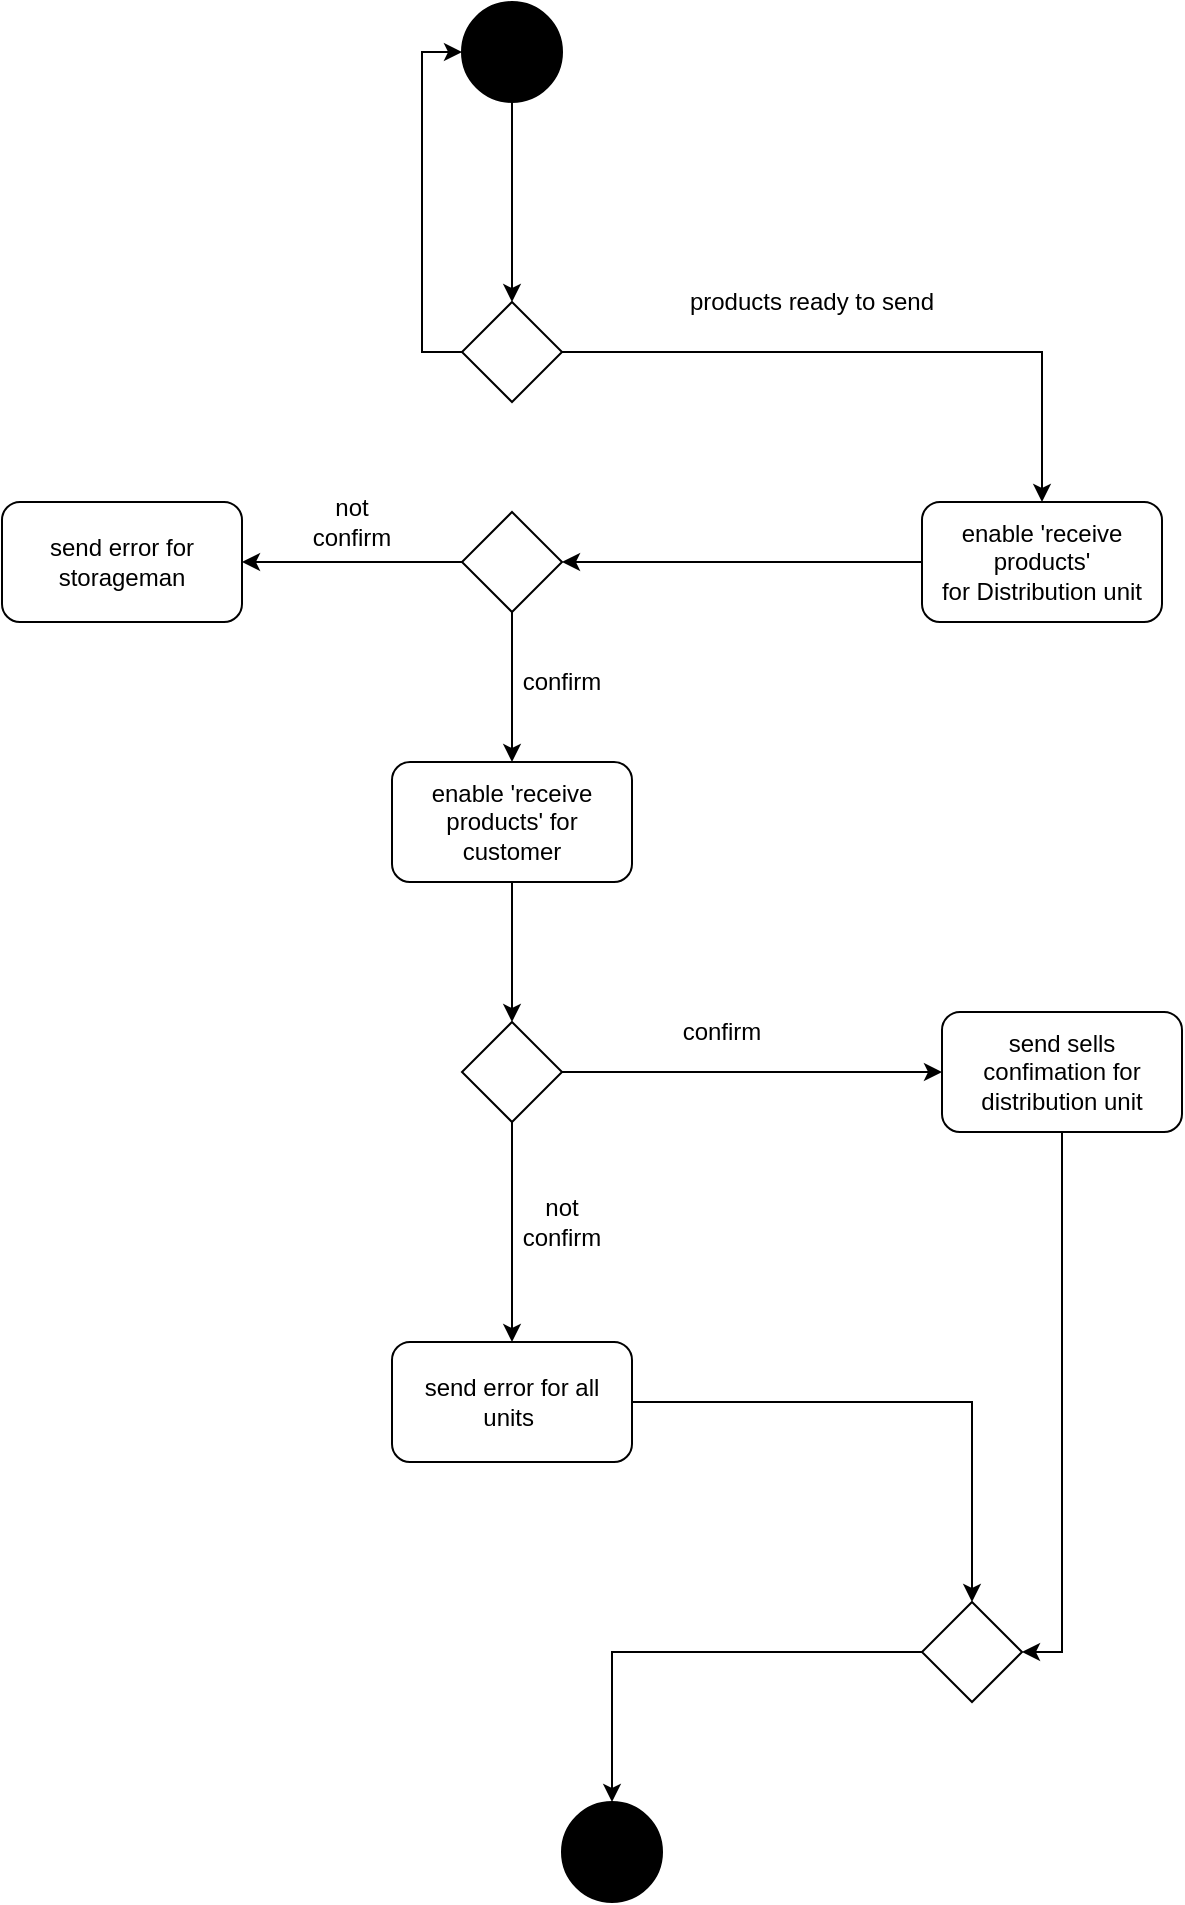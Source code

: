 <mxfile version="13.1.11" type="device"><diagram id="K0VqDfxztz06C288AmV7" name="Page-1"><mxGraphModel dx="1038" dy="531" grid="1" gridSize="10" guides="1" tooltips="1" connect="1" arrows="1" fold="1" page="1" pageScale="1" pageWidth="850" pageHeight="1100" math="0" shadow="0"><root><mxCell id="0"/><mxCell id="1" parent="0"/><mxCell id="dvjXDVpP_qtG-4qIvFN_-6" style="edgeStyle=orthogonalEdgeStyle;rounded=0;orthogonalLoop=1;jettySize=auto;html=1;entryX=0.5;entryY=0;entryDx=0;entryDy=0;" parent="1" source="dvjXDVpP_qtG-4qIvFN_-1" target="dvjXDVpP_qtG-4qIvFN_-2" edge="1"><mxGeometry relative="1" as="geometry"/></mxCell><mxCell id="dvjXDVpP_qtG-4qIvFN_-1" value="" style="ellipse;whiteSpace=wrap;html=1;aspect=fixed;fillColor=#000000;" parent="1" vertex="1"><mxGeometry x="390" y="20" width="50" height="50" as="geometry"/></mxCell><mxCell id="dvjXDVpP_qtG-4qIvFN_-10" style="edgeStyle=orthogonalEdgeStyle;rounded=0;orthogonalLoop=1;jettySize=auto;html=1;entryX=0.5;entryY=0;entryDx=0;entryDy=0;" parent="1" source="dvjXDVpP_qtG-4qIvFN_-2" target="dvjXDVpP_qtG-4qIvFN_-7" edge="1"><mxGeometry relative="1" as="geometry"/></mxCell><mxCell id="dvjXDVpP_qtG-4qIvFN_-12" style="edgeStyle=orthogonalEdgeStyle;rounded=0;orthogonalLoop=1;jettySize=auto;html=1;entryX=0;entryY=0.5;entryDx=0;entryDy=0;" parent="1" source="dvjXDVpP_qtG-4qIvFN_-2" target="dvjXDVpP_qtG-4qIvFN_-1" edge="1"><mxGeometry relative="1" as="geometry"><Array as="points"><mxPoint x="370" y="195"/><mxPoint x="370" y="45"/></Array></mxGeometry></mxCell><mxCell id="dvjXDVpP_qtG-4qIvFN_-2" value="" style="rhombus;whiteSpace=wrap;html=1;fillColor=#FFFFFF;" parent="1" vertex="1"><mxGeometry x="390" y="170" width="50" height="50" as="geometry"/></mxCell><mxCell id="dvjXDVpP_qtG-4qIvFN_-14" style="edgeStyle=orthogonalEdgeStyle;rounded=0;orthogonalLoop=1;jettySize=auto;html=1;entryX=1;entryY=0.5;entryDx=0;entryDy=0;" parent="1" source="dvjXDVpP_qtG-4qIvFN_-7" target="dvjXDVpP_qtG-4qIvFN_-13" edge="1"><mxGeometry relative="1" as="geometry"/></mxCell><mxCell id="dvjXDVpP_qtG-4qIvFN_-7" value="enable 'receive products' for&amp;nbsp;Distribution unit" style="rounded=1;whiteSpace=wrap;html=1;fillColor=#FFFFFF;" parent="1" vertex="1"><mxGeometry x="620" y="270" width="120" height="60" as="geometry"/></mxCell><mxCell id="dvjXDVpP_qtG-4qIvFN_-11" value="products ready to send" style="text;html=1;strokeColor=none;fillColor=none;align=center;verticalAlign=middle;whiteSpace=wrap;rounded=0;" parent="1" vertex="1"><mxGeometry x="460" y="160" width="210" height="20" as="geometry"/></mxCell><mxCell id="dvjXDVpP_qtG-4qIvFN_-16" style="edgeStyle=orthogonalEdgeStyle;rounded=0;orthogonalLoop=1;jettySize=auto;html=1;" parent="1" source="dvjXDVpP_qtG-4qIvFN_-13" target="dvjXDVpP_qtG-4qIvFN_-15" edge="1"><mxGeometry relative="1" as="geometry"/></mxCell><mxCell id="dvjXDVpP_qtG-4qIvFN_-19" style="edgeStyle=orthogonalEdgeStyle;rounded=0;orthogonalLoop=1;jettySize=auto;html=1;" parent="1" source="dvjXDVpP_qtG-4qIvFN_-13" target="dvjXDVpP_qtG-4qIvFN_-18" edge="1"><mxGeometry relative="1" as="geometry"/></mxCell><mxCell id="dvjXDVpP_qtG-4qIvFN_-13" value="" style="rhombus;whiteSpace=wrap;html=1;fillColor=#FFFFFF;" parent="1" vertex="1"><mxGeometry x="390" y="275" width="50" height="50" as="geometry"/></mxCell><mxCell id="dvjXDVpP_qtG-4qIvFN_-15" value="send error for storageman" style="rounded=1;whiteSpace=wrap;html=1;fillColor=#FFFFFF;" parent="1" vertex="1"><mxGeometry x="160" y="270" width="120" height="60" as="geometry"/></mxCell><mxCell id="dvjXDVpP_qtG-4qIvFN_-22" style="edgeStyle=orthogonalEdgeStyle;rounded=0;orthogonalLoop=1;jettySize=auto;html=1;entryX=0.5;entryY=0;entryDx=0;entryDy=0;" parent="1" source="dvjXDVpP_qtG-4qIvFN_-18" target="dvjXDVpP_qtG-4qIvFN_-21" edge="1"><mxGeometry relative="1" as="geometry"/></mxCell><mxCell id="dvjXDVpP_qtG-4qIvFN_-18" value="enable 'receive products' for customer" style="rounded=1;whiteSpace=wrap;html=1;fillColor=#FFFFFF;" parent="1" vertex="1"><mxGeometry x="355" y="400" width="120" height="60" as="geometry"/></mxCell><mxCell id="dvjXDVpP_qtG-4qIvFN_-20" value="confirm" style="text;html=1;strokeColor=none;fillColor=none;align=center;verticalAlign=middle;whiteSpace=wrap;rounded=0;" parent="1" vertex="1"><mxGeometry x="420" y="350" width="40" height="20" as="geometry"/></mxCell><mxCell id="dvjXDVpP_qtG-4qIvFN_-24" style="edgeStyle=orthogonalEdgeStyle;rounded=0;orthogonalLoop=1;jettySize=auto;html=1;" parent="1" source="dvjXDVpP_qtG-4qIvFN_-21" target="dvjXDVpP_qtG-4qIvFN_-23" edge="1"><mxGeometry relative="1" as="geometry"/></mxCell><mxCell id="dvjXDVpP_qtG-4qIvFN_-27" style="edgeStyle=orthogonalEdgeStyle;rounded=0;orthogonalLoop=1;jettySize=auto;html=1;" parent="1" source="dvjXDVpP_qtG-4qIvFN_-21" target="dvjXDVpP_qtG-4qIvFN_-26" edge="1"><mxGeometry relative="1" as="geometry"/></mxCell><mxCell id="dvjXDVpP_qtG-4qIvFN_-21" value="" style="rhombus;whiteSpace=wrap;html=1;fillColor=#FFFFFF;" parent="1" vertex="1"><mxGeometry x="390" y="530" width="50" height="50" as="geometry"/></mxCell><mxCell id="dvjXDVpP_qtG-4qIvFN_-35" style="edgeStyle=orthogonalEdgeStyle;rounded=0;orthogonalLoop=1;jettySize=auto;html=1;entryX=1;entryY=0.5;entryDx=0;entryDy=0;" parent="1" source="dvjXDVpP_qtG-4qIvFN_-23" target="dvjXDVpP_qtG-4qIvFN_-33" edge="1"><mxGeometry relative="1" as="geometry"/></mxCell><mxCell id="dvjXDVpP_qtG-4qIvFN_-23" value="send sells confimation for distribution unit" style="rounded=1;whiteSpace=wrap;html=1;fillColor=#FFFFFF;" parent="1" vertex="1"><mxGeometry x="630" y="525" width="120" height="60" as="geometry"/></mxCell><mxCell id="dvjXDVpP_qtG-4qIvFN_-25" value="confirm" style="text;html=1;strokeColor=none;fillColor=none;align=center;verticalAlign=middle;whiteSpace=wrap;rounded=0;" parent="1" vertex="1"><mxGeometry x="500" y="525" width="40" height="20" as="geometry"/></mxCell><mxCell id="dvjXDVpP_qtG-4qIvFN_-36" style="edgeStyle=orthogonalEdgeStyle;rounded=0;orthogonalLoop=1;jettySize=auto;html=1;entryX=0.5;entryY=0;entryDx=0;entryDy=0;" parent="1" source="dvjXDVpP_qtG-4qIvFN_-26" target="dvjXDVpP_qtG-4qIvFN_-33" edge="1"><mxGeometry relative="1" as="geometry"/></mxCell><mxCell id="dvjXDVpP_qtG-4qIvFN_-26" value="send error for all units&amp;nbsp;" style="rounded=1;whiteSpace=wrap;html=1;fillColor=#FFFFFF;" parent="1" vertex="1"><mxGeometry x="355" y="690" width="120" height="60" as="geometry"/></mxCell><mxCell id="dvjXDVpP_qtG-4qIvFN_-31" value="not confirm" style="text;html=1;strokeColor=none;fillColor=none;align=center;verticalAlign=middle;whiteSpace=wrap;rounded=0;" parent="1" vertex="1"><mxGeometry x="420" y="620" width="40" height="20" as="geometry"/></mxCell><mxCell id="dvjXDVpP_qtG-4qIvFN_-32" value="not confirm" style="text;html=1;strokeColor=none;fillColor=none;align=center;verticalAlign=middle;whiteSpace=wrap;rounded=0;" parent="1" vertex="1"><mxGeometry x="315" y="270" width="40" height="20" as="geometry"/></mxCell><mxCell id="dvjXDVpP_qtG-4qIvFN_-37" style="edgeStyle=orthogonalEdgeStyle;rounded=0;orthogonalLoop=1;jettySize=auto;html=1;entryX=0.5;entryY=0;entryDx=0;entryDy=0;" parent="1" source="dvjXDVpP_qtG-4qIvFN_-33" target="dvjXDVpP_qtG-4qIvFN_-34" edge="1"><mxGeometry relative="1" as="geometry"/></mxCell><mxCell id="dvjXDVpP_qtG-4qIvFN_-33" value="" style="rhombus;whiteSpace=wrap;html=1;fillColor=#FFFFFF;" parent="1" vertex="1"><mxGeometry x="620" y="820" width="50" height="50" as="geometry"/></mxCell><mxCell id="dvjXDVpP_qtG-4qIvFN_-34" value="" style="ellipse;whiteSpace=wrap;html=1;aspect=fixed;fillColor=#000000;" parent="1" vertex="1"><mxGeometry x="440" y="920" width="50" height="50" as="geometry"/></mxCell></root></mxGraphModel></diagram></mxfile>